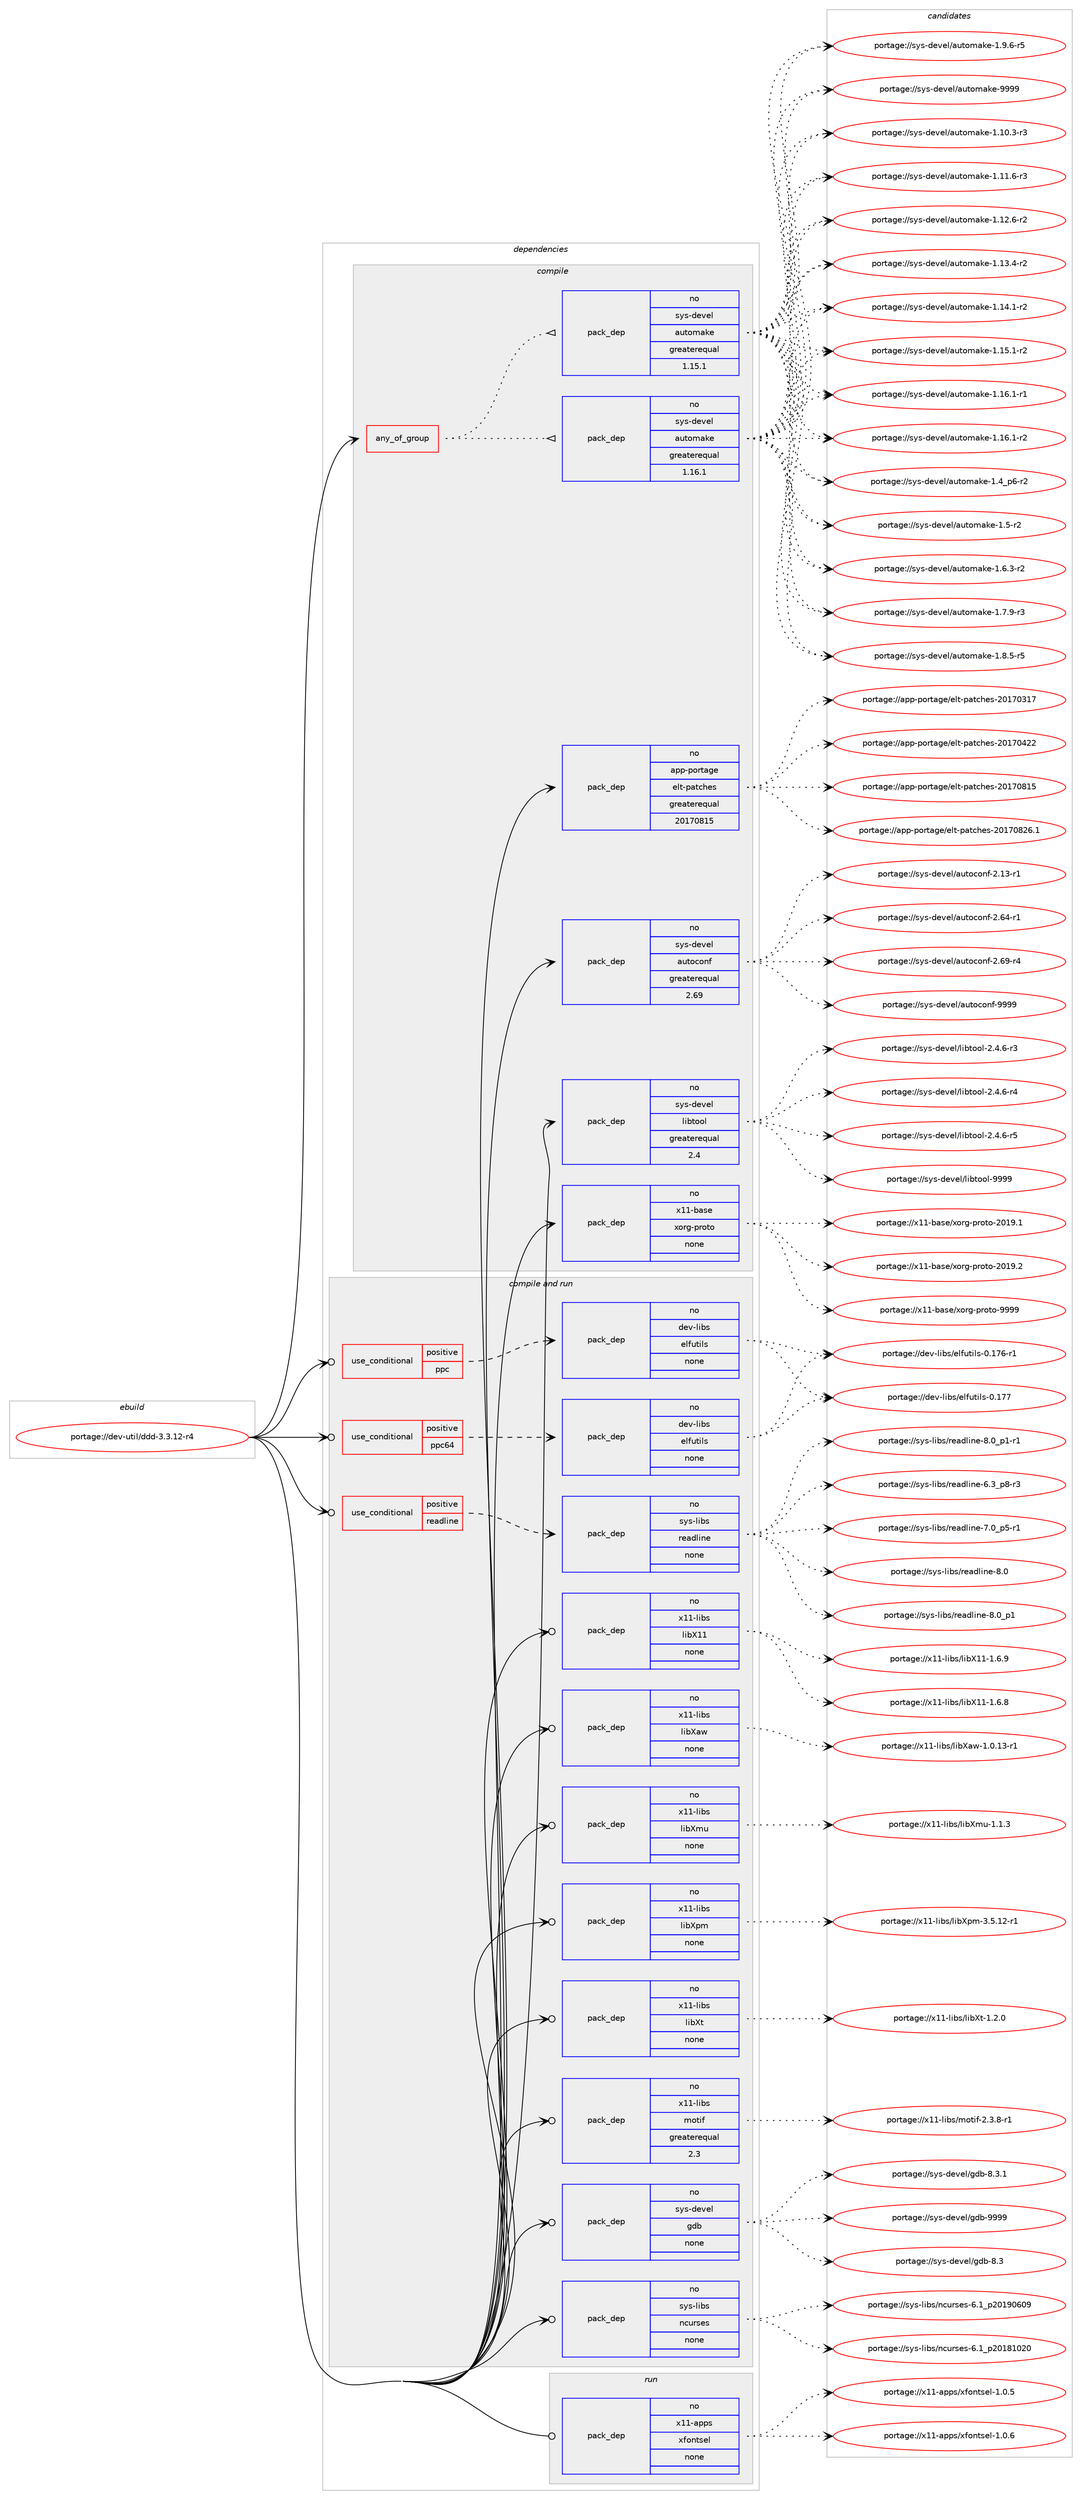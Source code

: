 digraph prolog {

# *************
# Graph options
# *************

newrank=true;
concentrate=true;
compound=true;
graph [rankdir=LR,fontname=Helvetica,fontsize=10,ranksep=1.5];#, ranksep=2.5, nodesep=0.2];
edge  [arrowhead=vee];
node  [fontname=Helvetica,fontsize=10];

# **********
# The ebuild
# **********

subgraph cluster_leftcol {
color=gray;
rank=same;
label=<<i>ebuild</i>>;
id [label="portage://dev-util/ddd-3.3.12-r4", color=red, width=4, href="../dev-util/ddd-3.3.12-r4.svg"];
}

# ****************
# The dependencies
# ****************

subgraph cluster_midcol {
color=gray;
label=<<i>dependencies</i>>;
subgraph cluster_compile {
fillcolor="#eeeeee";
style=filled;
label=<<i>compile</i>>;
subgraph any3568 {
dependency261387 [label=<<TABLE BORDER="0" CELLBORDER="1" CELLSPACING="0" CELLPADDING="4"><TR><TD CELLPADDING="10">any_of_group</TD></TR></TABLE>>, shape=none, color=red];subgraph pack186816 {
dependency261388 [label=<<TABLE BORDER="0" CELLBORDER="1" CELLSPACING="0" CELLPADDING="4" WIDTH="220"><TR><TD ROWSPAN="6" CELLPADDING="30">pack_dep</TD></TR><TR><TD WIDTH="110">no</TD></TR><TR><TD>sys-devel</TD></TR><TR><TD>automake</TD></TR><TR><TD>greaterequal</TD></TR><TR><TD>1.16.1</TD></TR></TABLE>>, shape=none, color=blue];
}
dependency261387:e -> dependency261388:w [weight=20,style="dotted",arrowhead="oinv"];
subgraph pack186817 {
dependency261389 [label=<<TABLE BORDER="0" CELLBORDER="1" CELLSPACING="0" CELLPADDING="4" WIDTH="220"><TR><TD ROWSPAN="6" CELLPADDING="30">pack_dep</TD></TR><TR><TD WIDTH="110">no</TD></TR><TR><TD>sys-devel</TD></TR><TR><TD>automake</TD></TR><TR><TD>greaterequal</TD></TR><TR><TD>1.15.1</TD></TR></TABLE>>, shape=none, color=blue];
}
dependency261387:e -> dependency261389:w [weight=20,style="dotted",arrowhead="oinv"];
}
id:e -> dependency261387:w [weight=20,style="solid",arrowhead="vee"];
subgraph pack186818 {
dependency261390 [label=<<TABLE BORDER="0" CELLBORDER="1" CELLSPACING="0" CELLPADDING="4" WIDTH="220"><TR><TD ROWSPAN="6" CELLPADDING="30">pack_dep</TD></TR><TR><TD WIDTH="110">no</TD></TR><TR><TD>app-portage</TD></TR><TR><TD>elt-patches</TD></TR><TR><TD>greaterequal</TD></TR><TR><TD>20170815</TD></TR></TABLE>>, shape=none, color=blue];
}
id:e -> dependency261390:w [weight=20,style="solid",arrowhead="vee"];
subgraph pack186819 {
dependency261391 [label=<<TABLE BORDER="0" CELLBORDER="1" CELLSPACING="0" CELLPADDING="4" WIDTH="220"><TR><TD ROWSPAN="6" CELLPADDING="30">pack_dep</TD></TR><TR><TD WIDTH="110">no</TD></TR><TR><TD>sys-devel</TD></TR><TR><TD>autoconf</TD></TR><TR><TD>greaterequal</TD></TR><TR><TD>2.69</TD></TR></TABLE>>, shape=none, color=blue];
}
id:e -> dependency261391:w [weight=20,style="solid",arrowhead="vee"];
subgraph pack186820 {
dependency261392 [label=<<TABLE BORDER="0" CELLBORDER="1" CELLSPACING="0" CELLPADDING="4" WIDTH="220"><TR><TD ROWSPAN="6" CELLPADDING="30">pack_dep</TD></TR><TR><TD WIDTH="110">no</TD></TR><TR><TD>sys-devel</TD></TR><TR><TD>libtool</TD></TR><TR><TD>greaterequal</TD></TR><TR><TD>2.4</TD></TR></TABLE>>, shape=none, color=blue];
}
id:e -> dependency261392:w [weight=20,style="solid",arrowhead="vee"];
subgraph pack186821 {
dependency261393 [label=<<TABLE BORDER="0" CELLBORDER="1" CELLSPACING="0" CELLPADDING="4" WIDTH="220"><TR><TD ROWSPAN="6" CELLPADDING="30">pack_dep</TD></TR><TR><TD WIDTH="110">no</TD></TR><TR><TD>x11-base</TD></TR><TR><TD>xorg-proto</TD></TR><TR><TD>none</TD></TR><TR><TD></TD></TR></TABLE>>, shape=none, color=blue];
}
id:e -> dependency261393:w [weight=20,style="solid",arrowhead="vee"];
}
subgraph cluster_compileandrun {
fillcolor="#eeeeee";
style=filled;
label=<<i>compile and run</i>>;
subgraph cond70930 {
dependency261394 [label=<<TABLE BORDER="0" CELLBORDER="1" CELLSPACING="0" CELLPADDING="4"><TR><TD ROWSPAN="3" CELLPADDING="10">use_conditional</TD></TR><TR><TD>positive</TD></TR><TR><TD>ppc</TD></TR></TABLE>>, shape=none, color=red];
subgraph pack186822 {
dependency261395 [label=<<TABLE BORDER="0" CELLBORDER="1" CELLSPACING="0" CELLPADDING="4" WIDTH="220"><TR><TD ROWSPAN="6" CELLPADDING="30">pack_dep</TD></TR><TR><TD WIDTH="110">no</TD></TR><TR><TD>dev-libs</TD></TR><TR><TD>elfutils</TD></TR><TR><TD>none</TD></TR><TR><TD></TD></TR></TABLE>>, shape=none, color=blue];
}
dependency261394:e -> dependency261395:w [weight=20,style="dashed",arrowhead="vee"];
}
id:e -> dependency261394:w [weight=20,style="solid",arrowhead="odotvee"];
subgraph cond70931 {
dependency261396 [label=<<TABLE BORDER="0" CELLBORDER="1" CELLSPACING="0" CELLPADDING="4"><TR><TD ROWSPAN="3" CELLPADDING="10">use_conditional</TD></TR><TR><TD>positive</TD></TR><TR><TD>ppc64</TD></TR></TABLE>>, shape=none, color=red];
subgraph pack186823 {
dependency261397 [label=<<TABLE BORDER="0" CELLBORDER="1" CELLSPACING="0" CELLPADDING="4" WIDTH="220"><TR><TD ROWSPAN="6" CELLPADDING="30">pack_dep</TD></TR><TR><TD WIDTH="110">no</TD></TR><TR><TD>dev-libs</TD></TR><TR><TD>elfutils</TD></TR><TR><TD>none</TD></TR><TR><TD></TD></TR></TABLE>>, shape=none, color=blue];
}
dependency261396:e -> dependency261397:w [weight=20,style="dashed",arrowhead="vee"];
}
id:e -> dependency261396:w [weight=20,style="solid",arrowhead="odotvee"];
subgraph cond70932 {
dependency261398 [label=<<TABLE BORDER="0" CELLBORDER="1" CELLSPACING="0" CELLPADDING="4"><TR><TD ROWSPAN="3" CELLPADDING="10">use_conditional</TD></TR><TR><TD>positive</TD></TR><TR><TD>readline</TD></TR></TABLE>>, shape=none, color=red];
subgraph pack186824 {
dependency261399 [label=<<TABLE BORDER="0" CELLBORDER="1" CELLSPACING="0" CELLPADDING="4" WIDTH="220"><TR><TD ROWSPAN="6" CELLPADDING="30">pack_dep</TD></TR><TR><TD WIDTH="110">no</TD></TR><TR><TD>sys-libs</TD></TR><TR><TD>readline</TD></TR><TR><TD>none</TD></TR><TR><TD></TD></TR></TABLE>>, shape=none, color=blue];
}
dependency261398:e -> dependency261399:w [weight=20,style="dashed",arrowhead="vee"];
}
id:e -> dependency261398:w [weight=20,style="solid",arrowhead="odotvee"];
subgraph pack186825 {
dependency261400 [label=<<TABLE BORDER="0" CELLBORDER="1" CELLSPACING="0" CELLPADDING="4" WIDTH="220"><TR><TD ROWSPAN="6" CELLPADDING="30">pack_dep</TD></TR><TR><TD WIDTH="110">no</TD></TR><TR><TD>sys-devel</TD></TR><TR><TD>gdb</TD></TR><TR><TD>none</TD></TR><TR><TD></TD></TR></TABLE>>, shape=none, color=blue];
}
id:e -> dependency261400:w [weight=20,style="solid",arrowhead="odotvee"];
subgraph pack186826 {
dependency261401 [label=<<TABLE BORDER="0" CELLBORDER="1" CELLSPACING="0" CELLPADDING="4" WIDTH="220"><TR><TD ROWSPAN="6" CELLPADDING="30">pack_dep</TD></TR><TR><TD WIDTH="110">no</TD></TR><TR><TD>sys-libs</TD></TR><TR><TD>ncurses</TD></TR><TR><TD>none</TD></TR><TR><TD></TD></TR></TABLE>>, shape=none, color=blue];
}
id:e -> dependency261401:w [weight=20,style="solid",arrowhead="odotvee"];
subgraph pack186827 {
dependency261402 [label=<<TABLE BORDER="0" CELLBORDER="1" CELLSPACING="0" CELLPADDING="4" WIDTH="220"><TR><TD ROWSPAN="6" CELLPADDING="30">pack_dep</TD></TR><TR><TD WIDTH="110">no</TD></TR><TR><TD>x11-libs</TD></TR><TR><TD>libX11</TD></TR><TR><TD>none</TD></TR><TR><TD></TD></TR></TABLE>>, shape=none, color=blue];
}
id:e -> dependency261402:w [weight=20,style="solid",arrowhead="odotvee"];
subgraph pack186828 {
dependency261403 [label=<<TABLE BORDER="0" CELLBORDER="1" CELLSPACING="0" CELLPADDING="4" WIDTH="220"><TR><TD ROWSPAN="6" CELLPADDING="30">pack_dep</TD></TR><TR><TD WIDTH="110">no</TD></TR><TR><TD>x11-libs</TD></TR><TR><TD>libXaw</TD></TR><TR><TD>none</TD></TR><TR><TD></TD></TR></TABLE>>, shape=none, color=blue];
}
id:e -> dependency261403:w [weight=20,style="solid",arrowhead="odotvee"];
subgraph pack186829 {
dependency261404 [label=<<TABLE BORDER="0" CELLBORDER="1" CELLSPACING="0" CELLPADDING="4" WIDTH="220"><TR><TD ROWSPAN="6" CELLPADDING="30">pack_dep</TD></TR><TR><TD WIDTH="110">no</TD></TR><TR><TD>x11-libs</TD></TR><TR><TD>libXmu</TD></TR><TR><TD>none</TD></TR><TR><TD></TD></TR></TABLE>>, shape=none, color=blue];
}
id:e -> dependency261404:w [weight=20,style="solid",arrowhead="odotvee"];
subgraph pack186830 {
dependency261405 [label=<<TABLE BORDER="0" CELLBORDER="1" CELLSPACING="0" CELLPADDING="4" WIDTH="220"><TR><TD ROWSPAN="6" CELLPADDING="30">pack_dep</TD></TR><TR><TD WIDTH="110">no</TD></TR><TR><TD>x11-libs</TD></TR><TR><TD>libXpm</TD></TR><TR><TD>none</TD></TR><TR><TD></TD></TR></TABLE>>, shape=none, color=blue];
}
id:e -> dependency261405:w [weight=20,style="solid",arrowhead="odotvee"];
subgraph pack186831 {
dependency261406 [label=<<TABLE BORDER="0" CELLBORDER="1" CELLSPACING="0" CELLPADDING="4" WIDTH="220"><TR><TD ROWSPAN="6" CELLPADDING="30">pack_dep</TD></TR><TR><TD WIDTH="110">no</TD></TR><TR><TD>x11-libs</TD></TR><TR><TD>libXt</TD></TR><TR><TD>none</TD></TR><TR><TD></TD></TR></TABLE>>, shape=none, color=blue];
}
id:e -> dependency261406:w [weight=20,style="solid",arrowhead="odotvee"];
subgraph pack186832 {
dependency261407 [label=<<TABLE BORDER="0" CELLBORDER="1" CELLSPACING="0" CELLPADDING="4" WIDTH="220"><TR><TD ROWSPAN="6" CELLPADDING="30">pack_dep</TD></TR><TR><TD WIDTH="110">no</TD></TR><TR><TD>x11-libs</TD></TR><TR><TD>motif</TD></TR><TR><TD>greaterequal</TD></TR><TR><TD>2.3</TD></TR></TABLE>>, shape=none, color=blue];
}
id:e -> dependency261407:w [weight=20,style="solid",arrowhead="odotvee"];
}
subgraph cluster_run {
fillcolor="#eeeeee";
style=filled;
label=<<i>run</i>>;
subgraph pack186833 {
dependency261408 [label=<<TABLE BORDER="0" CELLBORDER="1" CELLSPACING="0" CELLPADDING="4" WIDTH="220"><TR><TD ROWSPAN="6" CELLPADDING="30">pack_dep</TD></TR><TR><TD WIDTH="110">no</TD></TR><TR><TD>x11-apps</TD></TR><TR><TD>xfontsel</TD></TR><TR><TD>none</TD></TR><TR><TD></TD></TR></TABLE>>, shape=none, color=blue];
}
id:e -> dependency261408:w [weight=20,style="solid",arrowhead="odot"];
}
}

# **************
# The candidates
# **************

subgraph cluster_choices {
rank=same;
color=gray;
label=<<i>candidates</i>>;

subgraph choice186816 {
color=black;
nodesep=1;
choiceportage11512111545100101118101108479711711611110997107101454946494846514511451 [label="portage://sys-devel/automake-1.10.3-r3", color=red, width=4,href="../sys-devel/automake-1.10.3-r3.svg"];
choiceportage11512111545100101118101108479711711611110997107101454946494946544511451 [label="portage://sys-devel/automake-1.11.6-r3", color=red, width=4,href="../sys-devel/automake-1.11.6-r3.svg"];
choiceportage11512111545100101118101108479711711611110997107101454946495046544511450 [label="portage://sys-devel/automake-1.12.6-r2", color=red, width=4,href="../sys-devel/automake-1.12.6-r2.svg"];
choiceportage11512111545100101118101108479711711611110997107101454946495146524511450 [label="portage://sys-devel/automake-1.13.4-r2", color=red, width=4,href="../sys-devel/automake-1.13.4-r2.svg"];
choiceportage11512111545100101118101108479711711611110997107101454946495246494511450 [label="portage://sys-devel/automake-1.14.1-r2", color=red, width=4,href="../sys-devel/automake-1.14.1-r2.svg"];
choiceportage11512111545100101118101108479711711611110997107101454946495346494511450 [label="portage://sys-devel/automake-1.15.1-r2", color=red, width=4,href="../sys-devel/automake-1.15.1-r2.svg"];
choiceportage11512111545100101118101108479711711611110997107101454946495446494511449 [label="portage://sys-devel/automake-1.16.1-r1", color=red, width=4,href="../sys-devel/automake-1.16.1-r1.svg"];
choiceportage11512111545100101118101108479711711611110997107101454946495446494511450 [label="portage://sys-devel/automake-1.16.1-r2", color=red, width=4,href="../sys-devel/automake-1.16.1-r2.svg"];
choiceportage115121115451001011181011084797117116111109971071014549465295112544511450 [label="portage://sys-devel/automake-1.4_p6-r2", color=red, width=4,href="../sys-devel/automake-1.4_p6-r2.svg"];
choiceportage11512111545100101118101108479711711611110997107101454946534511450 [label="portage://sys-devel/automake-1.5-r2", color=red, width=4,href="../sys-devel/automake-1.5-r2.svg"];
choiceportage115121115451001011181011084797117116111109971071014549465446514511450 [label="portage://sys-devel/automake-1.6.3-r2", color=red, width=4,href="../sys-devel/automake-1.6.3-r2.svg"];
choiceportage115121115451001011181011084797117116111109971071014549465546574511451 [label="portage://sys-devel/automake-1.7.9-r3", color=red, width=4,href="../sys-devel/automake-1.7.9-r3.svg"];
choiceportage115121115451001011181011084797117116111109971071014549465646534511453 [label="portage://sys-devel/automake-1.8.5-r5", color=red, width=4,href="../sys-devel/automake-1.8.5-r5.svg"];
choiceportage115121115451001011181011084797117116111109971071014549465746544511453 [label="portage://sys-devel/automake-1.9.6-r5", color=red, width=4,href="../sys-devel/automake-1.9.6-r5.svg"];
choiceportage115121115451001011181011084797117116111109971071014557575757 [label="portage://sys-devel/automake-9999", color=red, width=4,href="../sys-devel/automake-9999.svg"];
dependency261388:e -> choiceportage11512111545100101118101108479711711611110997107101454946494846514511451:w [style=dotted,weight="100"];
dependency261388:e -> choiceportage11512111545100101118101108479711711611110997107101454946494946544511451:w [style=dotted,weight="100"];
dependency261388:e -> choiceportage11512111545100101118101108479711711611110997107101454946495046544511450:w [style=dotted,weight="100"];
dependency261388:e -> choiceportage11512111545100101118101108479711711611110997107101454946495146524511450:w [style=dotted,weight="100"];
dependency261388:e -> choiceportage11512111545100101118101108479711711611110997107101454946495246494511450:w [style=dotted,weight="100"];
dependency261388:e -> choiceportage11512111545100101118101108479711711611110997107101454946495346494511450:w [style=dotted,weight="100"];
dependency261388:e -> choiceportage11512111545100101118101108479711711611110997107101454946495446494511449:w [style=dotted,weight="100"];
dependency261388:e -> choiceportage11512111545100101118101108479711711611110997107101454946495446494511450:w [style=dotted,weight="100"];
dependency261388:e -> choiceportage115121115451001011181011084797117116111109971071014549465295112544511450:w [style=dotted,weight="100"];
dependency261388:e -> choiceportage11512111545100101118101108479711711611110997107101454946534511450:w [style=dotted,weight="100"];
dependency261388:e -> choiceportage115121115451001011181011084797117116111109971071014549465446514511450:w [style=dotted,weight="100"];
dependency261388:e -> choiceportage115121115451001011181011084797117116111109971071014549465546574511451:w [style=dotted,weight="100"];
dependency261388:e -> choiceportage115121115451001011181011084797117116111109971071014549465646534511453:w [style=dotted,weight="100"];
dependency261388:e -> choiceportage115121115451001011181011084797117116111109971071014549465746544511453:w [style=dotted,weight="100"];
dependency261388:e -> choiceportage115121115451001011181011084797117116111109971071014557575757:w [style=dotted,weight="100"];
}
subgraph choice186817 {
color=black;
nodesep=1;
choiceportage11512111545100101118101108479711711611110997107101454946494846514511451 [label="portage://sys-devel/automake-1.10.3-r3", color=red, width=4,href="../sys-devel/automake-1.10.3-r3.svg"];
choiceportage11512111545100101118101108479711711611110997107101454946494946544511451 [label="portage://sys-devel/automake-1.11.6-r3", color=red, width=4,href="../sys-devel/automake-1.11.6-r3.svg"];
choiceportage11512111545100101118101108479711711611110997107101454946495046544511450 [label="portage://sys-devel/automake-1.12.6-r2", color=red, width=4,href="../sys-devel/automake-1.12.6-r2.svg"];
choiceportage11512111545100101118101108479711711611110997107101454946495146524511450 [label="portage://sys-devel/automake-1.13.4-r2", color=red, width=4,href="../sys-devel/automake-1.13.4-r2.svg"];
choiceportage11512111545100101118101108479711711611110997107101454946495246494511450 [label="portage://sys-devel/automake-1.14.1-r2", color=red, width=4,href="../sys-devel/automake-1.14.1-r2.svg"];
choiceportage11512111545100101118101108479711711611110997107101454946495346494511450 [label="portage://sys-devel/automake-1.15.1-r2", color=red, width=4,href="../sys-devel/automake-1.15.1-r2.svg"];
choiceportage11512111545100101118101108479711711611110997107101454946495446494511449 [label="portage://sys-devel/automake-1.16.1-r1", color=red, width=4,href="../sys-devel/automake-1.16.1-r1.svg"];
choiceportage11512111545100101118101108479711711611110997107101454946495446494511450 [label="portage://sys-devel/automake-1.16.1-r2", color=red, width=4,href="../sys-devel/automake-1.16.1-r2.svg"];
choiceportage115121115451001011181011084797117116111109971071014549465295112544511450 [label="portage://sys-devel/automake-1.4_p6-r2", color=red, width=4,href="../sys-devel/automake-1.4_p6-r2.svg"];
choiceportage11512111545100101118101108479711711611110997107101454946534511450 [label="portage://sys-devel/automake-1.5-r2", color=red, width=4,href="../sys-devel/automake-1.5-r2.svg"];
choiceportage115121115451001011181011084797117116111109971071014549465446514511450 [label="portage://sys-devel/automake-1.6.3-r2", color=red, width=4,href="../sys-devel/automake-1.6.3-r2.svg"];
choiceportage115121115451001011181011084797117116111109971071014549465546574511451 [label="portage://sys-devel/automake-1.7.9-r3", color=red, width=4,href="../sys-devel/automake-1.7.9-r3.svg"];
choiceportage115121115451001011181011084797117116111109971071014549465646534511453 [label="portage://sys-devel/automake-1.8.5-r5", color=red, width=4,href="../sys-devel/automake-1.8.5-r5.svg"];
choiceportage115121115451001011181011084797117116111109971071014549465746544511453 [label="portage://sys-devel/automake-1.9.6-r5", color=red, width=4,href="../sys-devel/automake-1.9.6-r5.svg"];
choiceportage115121115451001011181011084797117116111109971071014557575757 [label="portage://sys-devel/automake-9999", color=red, width=4,href="../sys-devel/automake-9999.svg"];
dependency261389:e -> choiceportage11512111545100101118101108479711711611110997107101454946494846514511451:w [style=dotted,weight="100"];
dependency261389:e -> choiceportage11512111545100101118101108479711711611110997107101454946494946544511451:w [style=dotted,weight="100"];
dependency261389:e -> choiceportage11512111545100101118101108479711711611110997107101454946495046544511450:w [style=dotted,weight="100"];
dependency261389:e -> choiceportage11512111545100101118101108479711711611110997107101454946495146524511450:w [style=dotted,weight="100"];
dependency261389:e -> choiceportage11512111545100101118101108479711711611110997107101454946495246494511450:w [style=dotted,weight="100"];
dependency261389:e -> choiceportage11512111545100101118101108479711711611110997107101454946495346494511450:w [style=dotted,weight="100"];
dependency261389:e -> choiceportage11512111545100101118101108479711711611110997107101454946495446494511449:w [style=dotted,weight="100"];
dependency261389:e -> choiceportage11512111545100101118101108479711711611110997107101454946495446494511450:w [style=dotted,weight="100"];
dependency261389:e -> choiceportage115121115451001011181011084797117116111109971071014549465295112544511450:w [style=dotted,weight="100"];
dependency261389:e -> choiceportage11512111545100101118101108479711711611110997107101454946534511450:w [style=dotted,weight="100"];
dependency261389:e -> choiceportage115121115451001011181011084797117116111109971071014549465446514511450:w [style=dotted,weight="100"];
dependency261389:e -> choiceportage115121115451001011181011084797117116111109971071014549465546574511451:w [style=dotted,weight="100"];
dependency261389:e -> choiceportage115121115451001011181011084797117116111109971071014549465646534511453:w [style=dotted,weight="100"];
dependency261389:e -> choiceportage115121115451001011181011084797117116111109971071014549465746544511453:w [style=dotted,weight="100"];
dependency261389:e -> choiceportage115121115451001011181011084797117116111109971071014557575757:w [style=dotted,weight="100"];
}
subgraph choice186818 {
color=black;
nodesep=1;
choiceportage97112112451121111141169710310147101108116451129711699104101115455048495548514955 [label="portage://app-portage/elt-patches-20170317", color=red, width=4,href="../app-portage/elt-patches-20170317.svg"];
choiceportage97112112451121111141169710310147101108116451129711699104101115455048495548525050 [label="portage://app-portage/elt-patches-20170422", color=red, width=4,href="../app-portage/elt-patches-20170422.svg"];
choiceportage97112112451121111141169710310147101108116451129711699104101115455048495548564953 [label="portage://app-portage/elt-patches-20170815", color=red, width=4,href="../app-portage/elt-patches-20170815.svg"];
choiceportage971121124511211111411697103101471011081164511297116991041011154550484955485650544649 [label="portage://app-portage/elt-patches-20170826.1", color=red, width=4,href="../app-portage/elt-patches-20170826.1.svg"];
dependency261390:e -> choiceportage97112112451121111141169710310147101108116451129711699104101115455048495548514955:w [style=dotted,weight="100"];
dependency261390:e -> choiceportage97112112451121111141169710310147101108116451129711699104101115455048495548525050:w [style=dotted,weight="100"];
dependency261390:e -> choiceportage97112112451121111141169710310147101108116451129711699104101115455048495548564953:w [style=dotted,weight="100"];
dependency261390:e -> choiceportage971121124511211111411697103101471011081164511297116991041011154550484955485650544649:w [style=dotted,weight="100"];
}
subgraph choice186819 {
color=black;
nodesep=1;
choiceportage1151211154510010111810110847971171161119911111010245504649514511449 [label="portage://sys-devel/autoconf-2.13-r1", color=red, width=4,href="../sys-devel/autoconf-2.13-r1.svg"];
choiceportage1151211154510010111810110847971171161119911111010245504654524511449 [label="portage://sys-devel/autoconf-2.64-r1", color=red, width=4,href="../sys-devel/autoconf-2.64-r1.svg"];
choiceportage1151211154510010111810110847971171161119911111010245504654574511452 [label="portage://sys-devel/autoconf-2.69-r4", color=red, width=4,href="../sys-devel/autoconf-2.69-r4.svg"];
choiceportage115121115451001011181011084797117116111991111101024557575757 [label="portage://sys-devel/autoconf-9999", color=red, width=4,href="../sys-devel/autoconf-9999.svg"];
dependency261391:e -> choiceportage1151211154510010111810110847971171161119911111010245504649514511449:w [style=dotted,weight="100"];
dependency261391:e -> choiceportage1151211154510010111810110847971171161119911111010245504654524511449:w [style=dotted,weight="100"];
dependency261391:e -> choiceportage1151211154510010111810110847971171161119911111010245504654574511452:w [style=dotted,weight="100"];
dependency261391:e -> choiceportage115121115451001011181011084797117116111991111101024557575757:w [style=dotted,weight="100"];
}
subgraph choice186820 {
color=black;
nodesep=1;
choiceportage1151211154510010111810110847108105981161111111084550465246544511451 [label="portage://sys-devel/libtool-2.4.6-r3", color=red, width=4,href="../sys-devel/libtool-2.4.6-r3.svg"];
choiceportage1151211154510010111810110847108105981161111111084550465246544511452 [label="portage://sys-devel/libtool-2.4.6-r4", color=red, width=4,href="../sys-devel/libtool-2.4.6-r4.svg"];
choiceportage1151211154510010111810110847108105981161111111084550465246544511453 [label="portage://sys-devel/libtool-2.4.6-r5", color=red, width=4,href="../sys-devel/libtool-2.4.6-r5.svg"];
choiceportage1151211154510010111810110847108105981161111111084557575757 [label="portage://sys-devel/libtool-9999", color=red, width=4,href="../sys-devel/libtool-9999.svg"];
dependency261392:e -> choiceportage1151211154510010111810110847108105981161111111084550465246544511451:w [style=dotted,weight="100"];
dependency261392:e -> choiceportage1151211154510010111810110847108105981161111111084550465246544511452:w [style=dotted,weight="100"];
dependency261392:e -> choiceportage1151211154510010111810110847108105981161111111084550465246544511453:w [style=dotted,weight="100"];
dependency261392:e -> choiceportage1151211154510010111810110847108105981161111111084557575757:w [style=dotted,weight="100"];
}
subgraph choice186821 {
color=black;
nodesep=1;
choiceportage1204949459897115101471201111141034511211411111611145504849574649 [label="portage://x11-base/xorg-proto-2019.1", color=red, width=4,href="../x11-base/xorg-proto-2019.1.svg"];
choiceportage1204949459897115101471201111141034511211411111611145504849574650 [label="portage://x11-base/xorg-proto-2019.2", color=red, width=4,href="../x11-base/xorg-proto-2019.2.svg"];
choiceportage120494945989711510147120111114103451121141111161114557575757 [label="portage://x11-base/xorg-proto-9999", color=red, width=4,href="../x11-base/xorg-proto-9999.svg"];
dependency261393:e -> choiceportage1204949459897115101471201111141034511211411111611145504849574649:w [style=dotted,weight="100"];
dependency261393:e -> choiceportage1204949459897115101471201111141034511211411111611145504849574650:w [style=dotted,weight="100"];
dependency261393:e -> choiceportage120494945989711510147120111114103451121141111161114557575757:w [style=dotted,weight="100"];
}
subgraph choice186822 {
color=black;
nodesep=1;
choiceportage1001011184510810598115471011081021171161051081154548464955544511449 [label="portage://dev-libs/elfutils-0.176-r1", color=red, width=4,href="../dev-libs/elfutils-0.176-r1.svg"];
choiceportage100101118451081059811547101108102117116105108115454846495555 [label="portage://dev-libs/elfutils-0.177", color=red, width=4,href="../dev-libs/elfutils-0.177.svg"];
dependency261395:e -> choiceportage1001011184510810598115471011081021171161051081154548464955544511449:w [style=dotted,weight="100"];
dependency261395:e -> choiceportage100101118451081059811547101108102117116105108115454846495555:w [style=dotted,weight="100"];
}
subgraph choice186823 {
color=black;
nodesep=1;
choiceportage1001011184510810598115471011081021171161051081154548464955544511449 [label="portage://dev-libs/elfutils-0.176-r1", color=red, width=4,href="../dev-libs/elfutils-0.176-r1.svg"];
choiceportage100101118451081059811547101108102117116105108115454846495555 [label="portage://dev-libs/elfutils-0.177", color=red, width=4,href="../dev-libs/elfutils-0.177.svg"];
dependency261397:e -> choiceportage1001011184510810598115471011081021171161051081154548464955544511449:w [style=dotted,weight="100"];
dependency261397:e -> choiceportage100101118451081059811547101108102117116105108115454846495555:w [style=dotted,weight="100"];
}
subgraph choice186824 {
color=black;
nodesep=1;
choiceportage115121115451081059811547114101971001081051101014554465195112564511451 [label="portage://sys-libs/readline-6.3_p8-r3", color=red, width=4,href="../sys-libs/readline-6.3_p8-r3.svg"];
choiceportage115121115451081059811547114101971001081051101014555464895112534511449 [label="portage://sys-libs/readline-7.0_p5-r1", color=red, width=4,href="../sys-libs/readline-7.0_p5-r1.svg"];
choiceportage1151211154510810598115471141019710010810511010145564648 [label="portage://sys-libs/readline-8.0", color=red, width=4,href="../sys-libs/readline-8.0.svg"];
choiceportage11512111545108105981154711410197100108105110101455646489511249 [label="portage://sys-libs/readline-8.0_p1", color=red, width=4,href="../sys-libs/readline-8.0_p1.svg"];
choiceportage115121115451081059811547114101971001081051101014556464895112494511449 [label="portage://sys-libs/readline-8.0_p1-r1", color=red, width=4,href="../sys-libs/readline-8.0_p1-r1.svg"];
dependency261399:e -> choiceportage115121115451081059811547114101971001081051101014554465195112564511451:w [style=dotted,weight="100"];
dependency261399:e -> choiceportage115121115451081059811547114101971001081051101014555464895112534511449:w [style=dotted,weight="100"];
dependency261399:e -> choiceportage1151211154510810598115471141019710010810511010145564648:w [style=dotted,weight="100"];
dependency261399:e -> choiceportage11512111545108105981154711410197100108105110101455646489511249:w [style=dotted,weight="100"];
dependency261399:e -> choiceportage115121115451081059811547114101971001081051101014556464895112494511449:w [style=dotted,weight="100"];
}
subgraph choice186825 {
color=black;
nodesep=1;
choiceportage11512111545100101118101108471031009845564651 [label="portage://sys-devel/gdb-8.3", color=red, width=4,href="../sys-devel/gdb-8.3.svg"];
choiceportage115121115451001011181011084710310098455646514649 [label="portage://sys-devel/gdb-8.3.1", color=red, width=4,href="../sys-devel/gdb-8.3.1.svg"];
choiceportage1151211154510010111810110847103100984557575757 [label="portage://sys-devel/gdb-9999", color=red, width=4,href="../sys-devel/gdb-9999.svg"];
dependency261400:e -> choiceportage11512111545100101118101108471031009845564651:w [style=dotted,weight="100"];
dependency261400:e -> choiceportage115121115451001011181011084710310098455646514649:w [style=dotted,weight="100"];
dependency261400:e -> choiceportage1151211154510010111810110847103100984557575757:w [style=dotted,weight="100"];
}
subgraph choice186826 {
color=black;
nodesep=1;
choiceportage1151211154510810598115471109911711411510111545544649951125048495649485048 [label="portage://sys-libs/ncurses-6.1_p20181020", color=red, width=4,href="../sys-libs/ncurses-6.1_p20181020.svg"];
choiceportage1151211154510810598115471109911711411510111545544649951125048495748544857 [label="portage://sys-libs/ncurses-6.1_p20190609", color=red, width=4,href="../sys-libs/ncurses-6.1_p20190609.svg"];
dependency261401:e -> choiceportage1151211154510810598115471109911711411510111545544649951125048495649485048:w [style=dotted,weight="100"];
dependency261401:e -> choiceportage1151211154510810598115471109911711411510111545544649951125048495748544857:w [style=dotted,weight="100"];
}
subgraph choice186827 {
color=black;
nodesep=1;
choiceportage120494945108105981154710810598884949454946544656 [label="portage://x11-libs/libX11-1.6.8", color=red, width=4,href="../x11-libs/libX11-1.6.8.svg"];
choiceportage120494945108105981154710810598884949454946544657 [label="portage://x11-libs/libX11-1.6.9", color=red, width=4,href="../x11-libs/libX11-1.6.9.svg"];
dependency261402:e -> choiceportage120494945108105981154710810598884949454946544656:w [style=dotted,weight="100"];
dependency261402:e -> choiceportage120494945108105981154710810598884949454946544657:w [style=dotted,weight="100"];
}
subgraph choice186828 {
color=black;
nodesep=1;
choiceportage1204949451081059811547108105988897119454946484649514511449 [label="portage://x11-libs/libXaw-1.0.13-r1", color=red, width=4,href="../x11-libs/libXaw-1.0.13-r1.svg"];
dependency261403:e -> choiceportage1204949451081059811547108105988897119454946484649514511449:w [style=dotted,weight="100"];
}
subgraph choice186829 {
color=black;
nodesep=1;
choiceportage12049494510810598115471081059888109117454946494651 [label="portage://x11-libs/libXmu-1.1.3", color=red, width=4,href="../x11-libs/libXmu-1.1.3.svg"];
dependency261404:e -> choiceportage12049494510810598115471081059888109117454946494651:w [style=dotted,weight="100"];
}
subgraph choice186830 {
color=black;
nodesep=1;
choiceportage12049494510810598115471081059888112109455146534649504511449 [label="portage://x11-libs/libXpm-3.5.12-r1", color=red, width=4,href="../x11-libs/libXpm-3.5.12-r1.svg"];
dependency261405:e -> choiceportage12049494510810598115471081059888112109455146534649504511449:w [style=dotted,weight="100"];
}
subgraph choice186831 {
color=black;
nodesep=1;
choiceportage12049494510810598115471081059888116454946504648 [label="portage://x11-libs/libXt-1.2.0", color=red, width=4,href="../x11-libs/libXt-1.2.0.svg"];
dependency261406:e -> choiceportage12049494510810598115471081059888116454946504648:w [style=dotted,weight="100"];
}
subgraph choice186832 {
color=black;
nodesep=1;
choiceportage12049494510810598115471091111161051024550465146564511449 [label="portage://x11-libs/motif-2.3.8-r1", color=red, width=4,href="../x11-libs/motif-2.3.8-r1.svg"];
dependency261407:e -> choiceportage12049494510810598115471091111161051024550465146564511449:w [style=dotted,weight="100"];
}
subgraph choice186833 {
color=black;
nodesep=1;
choiceportage1204949459711211211547120102111110116115101108454946484653 [label="portage://x11-apps/xfontsel-1.0.5", color=red, width=4,href="../x11-apps/xfontsel-1.0.5.svg"];
choiceportage1204949459711211211547120102111110116115101108454946484654 [label="portage://x11-apps/xfontsel-1.0.6", color=red, width=4,href="../x11-apps/xfontsel-1.0.6.svg"];
dependency261408:e -> choiceportage1204949459711211211547120102111110116115101108454946484653:w [style=dotted,weight="100"];
dependency261408:e -> choiceportage1204949459711211211547120102111110116115101108454946484654:w [style=dotted,weight="100"];
}
}

}
